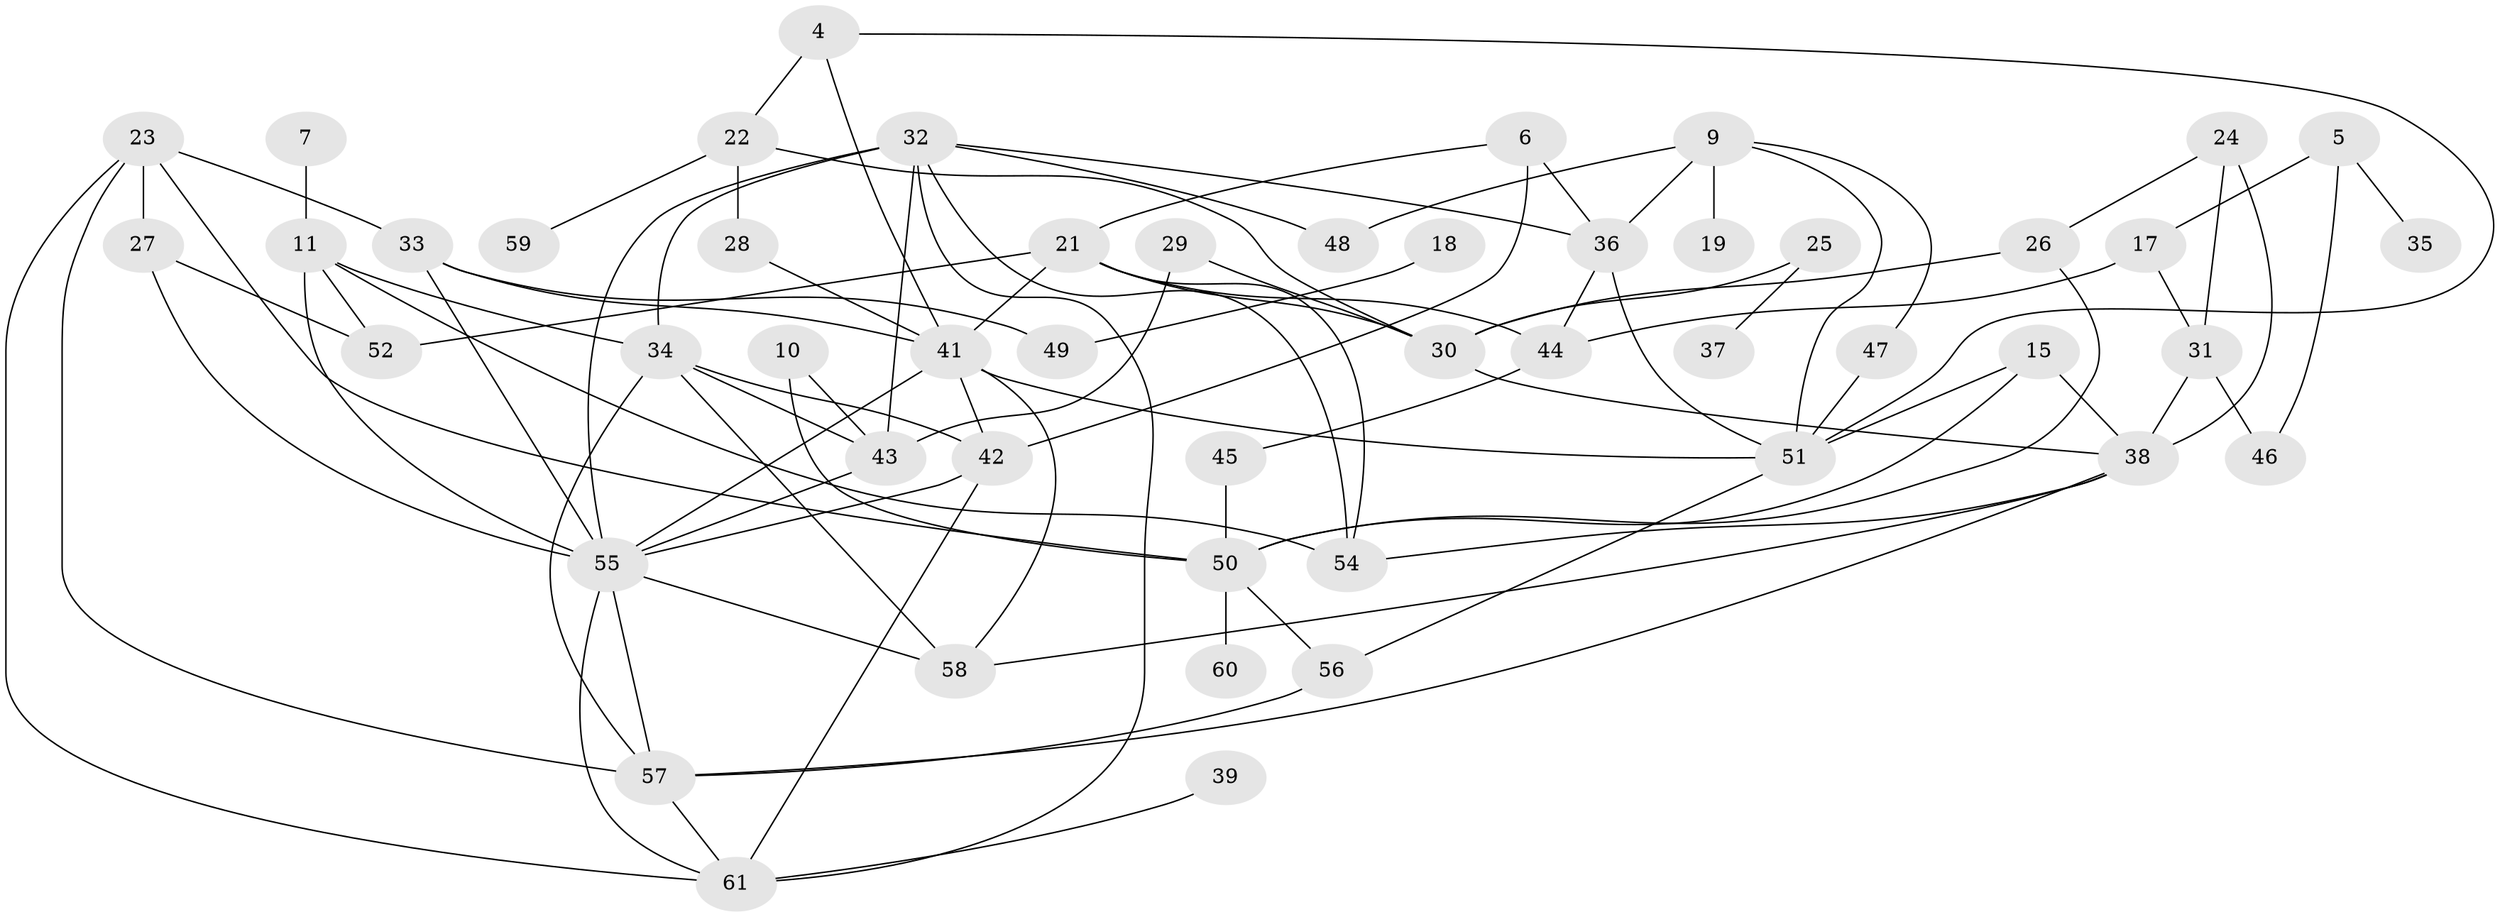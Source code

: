 // original degree distribution, {0: 0.09090909090909091, 4: 0.1322314049586777, 1: 0.1487603305785124, 3: 0.23140495867768596, 2: 0.256198347107438, 8: 0.01652892561983471, 6: 0.024793388429752067, 5: 0.09917355371900827}
// Generated by graph-tools (version 1.1) at 2025/00/03/09/25 03:00:44]
// undirected, 50 vertices, 93 edges
graph export_dot {
graph [start="1"]
  node [color=gray90,style=filled];
  4;
  5;
  6;
  7;
  9;
  10;
  11;
  15;
  17;
  18;
  19;
  21;
  22;
  23;
  24;
  25;
  26;
  27;
  28;
  29;
  30;
  31;
  32;
  33;
  34;
  35;
  36;
  37;
  38;
  39;
  41;
  42;
  43;
  44;
  45;
  46;
  47;
  48;
  49;
  50;
  51;
  52;
  54;
  55;
  56;
  57;
  58;
  59;
  60;
  61;
  4 -- 22 [weight=1.0];
  4 -- 41 [weight=1.0];
  4 -- 51 [weight=1.0];
  5 -- 17 [weight=1.0];
  5 -- 35 [weight=1.0];
  5 -- 46 [weight=1.0];
  6 -- 21 [weight=1.0];
  6 -- 36 [weight=1.0];
  6 -- 42 [weight=1.0];
  7 -- 11 [weight=1.0];
  9 -- 19 [weight=1.0];
  9 -- 36 [weight=1.0];
  9 -- 47 [weight=1.0];
  9 -- 48 [weight=1.0];
  9 -- 51 [weight=1.0];
  10 -- 43 [weight=1.0];
  10 -- 50 [weight=1.0];
  11 -- 34 [weight=2.0];
  11 -- 52 [weight=1.0];
  11 -- 54 [weight=1.0];
  11 -- 55 [weight=1.0];
  15 -- 38 [weight=1.0];
  15 -- 50 [weight=1.0];
  15 -- 51 [weight=1.0];
  17 -- 31 [weight=1.0];
  17 -- 44 [weight=1.0];
  18 -- 49 [weight=1.0];
  21 -- 30 [weight=2.0];
  21 -- 41 [weight=1.0];
  21 -- 44 [weight=1.0];
  21 -- 52 [weight=1.0];
  21 -- 54 [weight=1.0];
  22 -- 28 [weight=1.0];
  22 -- 30 [weight=1.0];
  22 -- 59 [weight=1.0];
  23 -- 27 [weight=1.0];
  23 -- 33 [weight=1.0];
  23 -- 50 [weight=1.0];
  23 -- 57 [weight=1.0];
  23 -- 61 [weight=1.0];
  24 -- 26 [weight=1.0];
  24 -- 31 [weight=1.0];
  24 -- 38 [weight=1.0];
  25 -- 30 [weight=1.0];
  25 -- 37 [weight=1.0];
  26 -- 30 [weight=1.0];
  26 -- 50 [weight=1.0];
  27 -- 52 [weight=1.0];
  27 -- 55 [weight=1.0];
  28 -- 41 [weight=1.0];
  29 -- 30 [weight=1.0];
  29 -- 43 [weight=1.0];
  30 -- 38 [weight=1.0];
  31 -- 38 [weight=1.0];
  31 -- 46 [weight=1.0];
  32 -- 34 [weight=1.0];
  32 -- 36 [weight=1.0];
  32 -- 43 [weight=1.0];
  32 -- 48 [weight=1.0];
  32 -- 54 [weight=1.0];
  32 -- 55 [weight=2.0];
  32 -- 61 [weight=1.0];
  33 -- 41 [weight=1.0];
  33 -- 49 [weight=1.0];
  33 -- 55 [weight=1.0];
  34 -- 42 [weight=1.0];
  34 -- 43 [weight=1.0];
  34 -- 57 [weight=1.0];
  34 -- 58 [weight=1.0];
  36 -- 44 [weight=1.0];
  36 -- 51 [weight=1.0];
  38 -- 54 [weight=1.0];
  38 -- 57 [weight=1.0];
  38 -- 58 [weight=1.0];
  39 -- 61 [weight=1.0];
  41 -- 42 [weight=2.0];
  41 -- 51 [weight=1.0];
  41 -- 55 [weight=1.0];
  41 -- 58 [weight=2.0];
  42 -- 55 [weight=1.0];
  42 -- 61 [weight=2.0];
  43 -- 55 [weight=1.0];
  44 -- 45 [weight=1.0];
  45 -- 50 [weight=1.0];
  47 -- 51 [weight=1.0];
  50 -- 56 [weight=1.0];
  50 -- 60 [weight=1.0];
  51 -- 56 [weight=1.0];
  55 -- 57 [weight=1.0];
  55 -- 58 [weight=2.0];
  55 -- 61 [weight=1.0];
  56 -- 57 [weight=1.0];
  57 -- 61 [weight=1.0];
}
